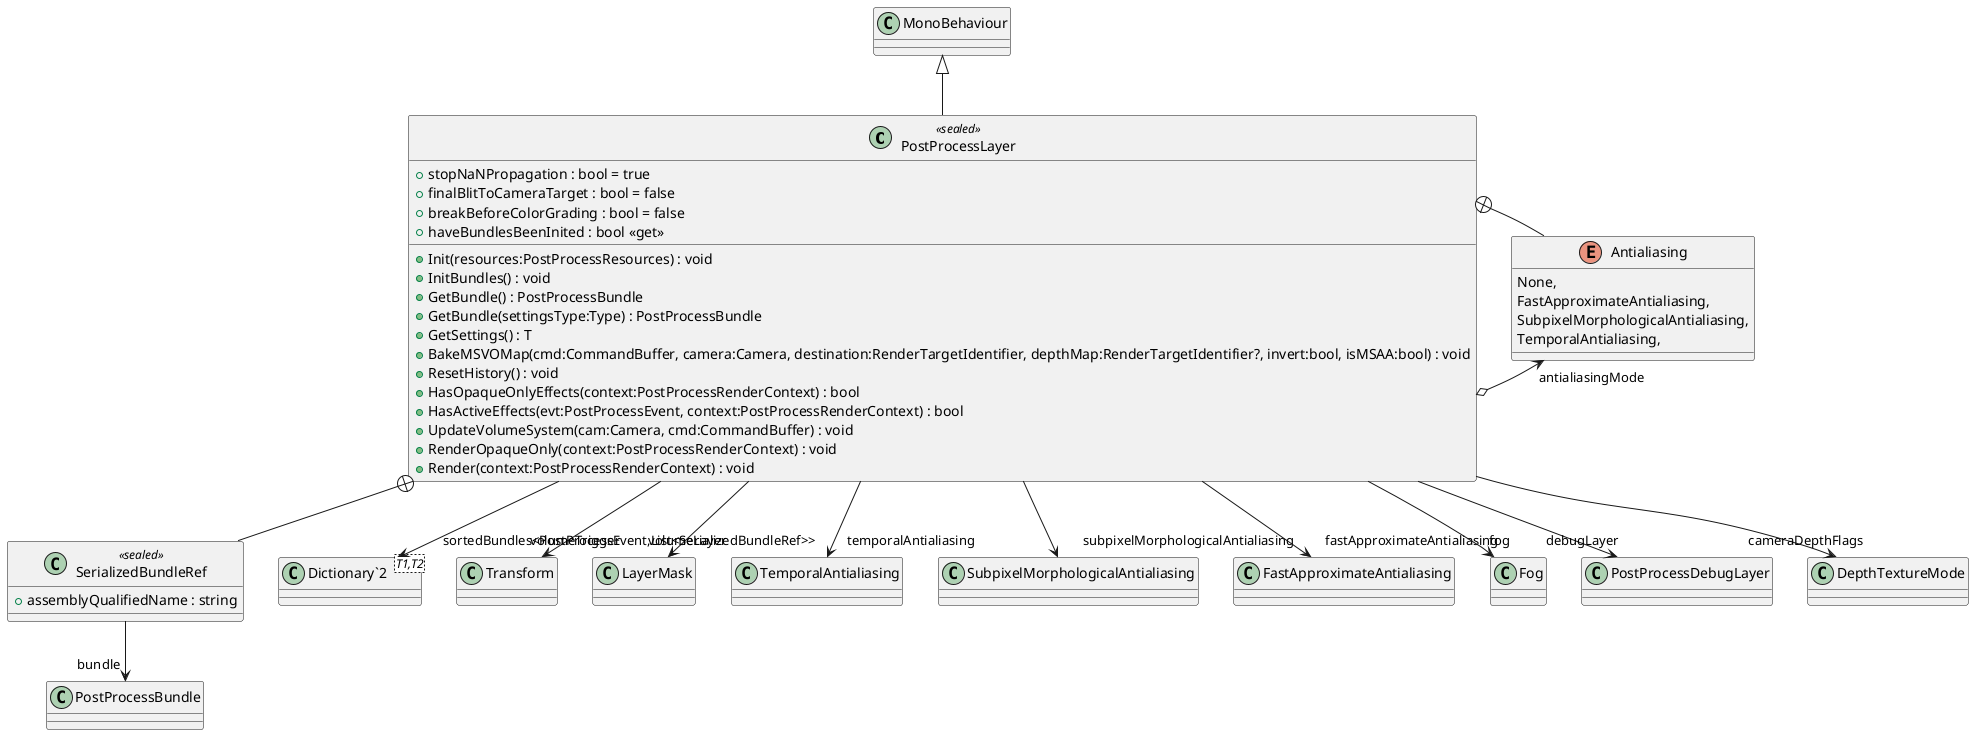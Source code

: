 @startuml
class PostProcessLayer <<sealed>> {
    + stopNaNPropagation : bool = true
    + finalBlitToCameraTarget : bool = false
    + breakBeforeColorGrading : bool = false
    + haveBundlesBeenInited : bool <<get>>
    + Init(resources:PostProcessResources) : void
    + InitBundles() : void
    + GetBundle() : PostProcessBundle
    + GetBundle(settingsType:Type) : PostProcessBundle
    + GetSettings() : T
    + BakeMSVOMap(cmd:CommandBuffer, camera:Camera, destination:RenderTargetIdentifier, depthMap:RenderTargetIdentifier?, invert:bool, isMSAA:bool) : void
    + ResetHistory() : void
    + HasOpaqueOnlyEffects(context:PostProcessRenderContext) : bool
    + HasActiveEffects(evt:PostProcessEvent, context:PostProcessRenderContext) : bool
    + UpdateVolumeSystem(cam:Camera, cmd:CommandBuffer) : void
    + RenderOpaqueOnly(context:PostProcessRenderContext) : void
    + Render(context:PostProcessRenderContext) : void
}
enum Antialiasing {
    None,
    FastApproximateAntialiasing,
    SubpixelMorphologicalAntialiasing,
    TemporalAntialiasing,
}
class SerializedBundleRef <<sealed>> {
    + assemblyQualifiedName : string
}
class "Dictionary`2"<T1,T2> {
}
MonoBehaviour <|-- PostProcessLayer
PostProcessLayer --> "volumeTrigger" Transform
PostProcessLayer --> "volumeLayer" LayerMask
PostProcessLayer o-> "antialiasingMode" Antialiasing
PostProcessLayer --> "temporalAntialiasing" TemporalAntialiasing
PostProcessLayer --> "subpixelMorphologicalAntialiasing" SubpixelMorphologicalAntialiasing
PostProcessLayer --> "fastApproximateAntialiasing" FastApproximateAntialiasing
PostProcessLayer --> "fog" Fog
PostProcessLayer --> "debugLayer" PostProcessDebugLayer
PostProcessLayer --> "sortedBundles<PostProcessEvent,List<SerializedBundleRef>>" "Dictionary`2"
PostProcessLayer --> "cameraDepthFlags" DepthTextureMode
PostProcessLayer +-- Antialiasing
PostProcessLayer +-- SerializedBundleRef
SerializedBundleRef --> "bundle" PostProcessBundle
@enduml
